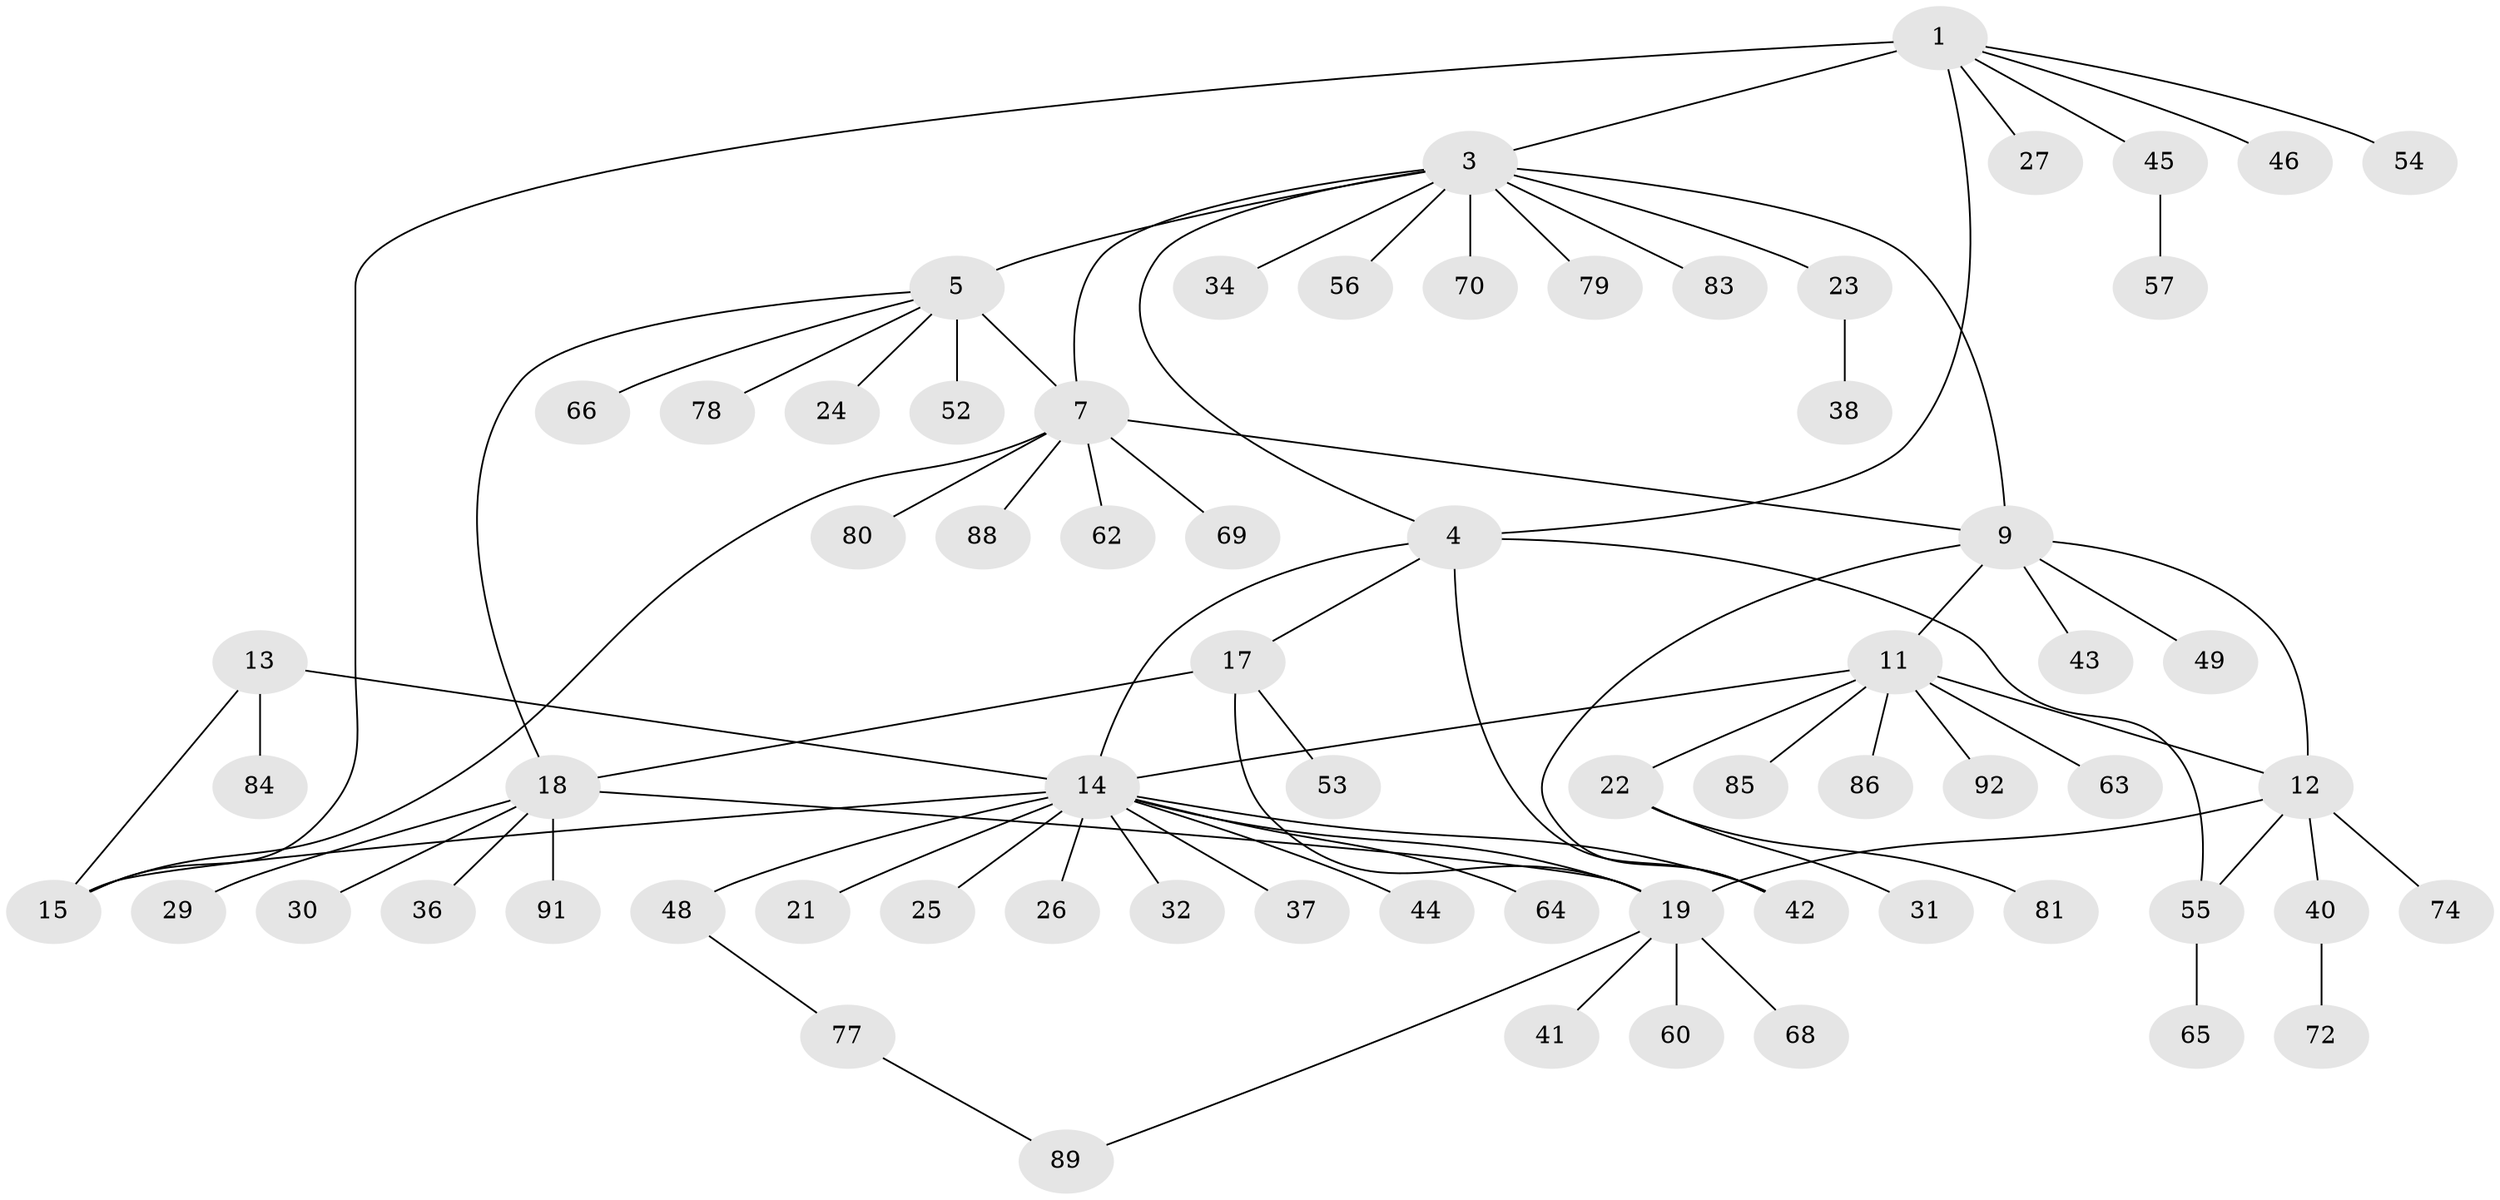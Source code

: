 // Generated by graph-tools (version 1.1) at 2025/52/02/27/25 19:52:14]
// undirected, 68 vertices, 83 edges
graph export_dot {
graph [start="1"]
  node [color=gray90,style=filled];
  1 [super="+2"];
  3 [super="+8"];
  4 [super="+35"];
  5 [super="+6"];
  7 [super="+59"];
  9 [super="+10"];
  11 [super="+75"];
  12 [super="+47"];
  13 [super="+90"];
  14 [super="+16"];
  15 [super="+82"];
  17 [super="+33"];
  18 [super="+20"];
  19;
  21 [super="+28"];
  22 [super="+76"];
  23 [super="+39"];
  24;
  25;
  26;
  27;
  29;
  30 [super="+71"];
  31;
  32;
  34;
  36 [super="+50"];
  37;
  38;
  40;
  41 [super="+51"];
  42 [super="+67"];
  43;
  44;
  45;
  46;
  48;
  49;
  52;
  53;
  54;
  55 [super="+58"];
  56;
  57;
  60 [super="+61"];
  62 [super="+73"];
  63;
  64;
  65;
  66;
  68;
  69;
  70;
  72;
  74;
  77;
  78;
  79;
  80;
  81;
  83;
  84;
  85 [super="+87"];
  86;
  88;
  89;
  91;
  92;
  1 -- 3 [weight=2];
  1 -- 4 [weight=2];
  1 -- 54;
  1 -- 27;
  1 -- 45;
  1 -- 46;
  1 -- 15;
  3 -- 4;
  3 -- 9;
  3 -- 70;
  3 -- 79;
  3 -- 83;
  3 -- 34;
  3 -- 23;
  3 -- 5 [weight=2];
  3 -- 7;
  3 -- 56;
  4 -- 17;
  4 -- 42;
  4 -- 55;
  4 -- 14;
  5 -- 7 [weight=2];
  5 -- 18;
  5 -- 66;
  5 -- 52;
  5 -- 24;
  5 -- 78;
  7 -- 15;
  7 -- 62;
  7 -- 69;
  7 -- 80;
  7 -- 88;
  7 -- 9;
  9 -- 11 [weight=2];
  9 -- 12 [weight=2];
  9 -- 43;
  9 -- 49;
  9 -- 42;
  11 -- 12;
  11 -- 22;
  11 -- 63;
  11 -- 85;
  11 -- 86;
  11 -- 92;
  11 -- 14;
  12 -- 19;
  12 -- 40;
  12 -- 74;
  12 -- 55;
  13 -- 14 [weight=2];
  13 -- 15;
  13 -- 84;
  14 -- 15 [weight=2];
  14 -- 25;
  14 -- 26;
  14 -- 44;
  14 -- 32;
  14 -- 64;
  14 -- 37;
  14 -- 42;
  14 -- 48;
  14 -- 19;
  14 -- 21;
  17 -- 18 [weight=2];
  17 -- 19;
  17 -- 53;
  18 -- 19 [weight=2];
  18 -- 29;
  18 -- 30;
  18 -- 91;
  18 -- 36;
  19 -- 41;
  19 -- 60;
  19 -- 68;
  19 -- 89;
  22 -- 31;
  22 -- 81;
  23 -- 38;
  40 -- 72;
  45 -- 57;
  48 -- 77;
  55 -- 65;
  77 -- 89;
}
